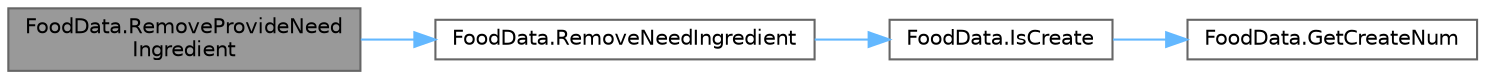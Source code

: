 digraph "FoodData.RemoveProvideNeedIngredient"
{
 // LATEX_PDF_SIZE
  bgcolor="transparent";
  edge [fontname=Helvetica,fontsize=10,labelfontname=Helvetica,labelfontsize=10];
  node [fontname=Helvetica,fontsize=10,shape=box,height=0.2,width=0.4];
  rankdir="LR";
  Node1 [id="Node000001",label="FoodData.RemoveProvideNeed\lIngredient",height=0.2,width=0.4,color="gray40", fillcolor="grey60", style="filled", fontcolor="black",tooltip="既存の料理をポケットから取り除く 取り除けなかった場合は食材を取り除く"];
  Node1 -> Node2 [id="edge1_Node000001_Node000002",color="steelblue1",style="solid",tooltip=" "];
  Node2 [id="Node000002",label="FoodData.RemoveNeedIngredient",height=0.2,width=0.4,color="grey40", fillcolor="white", style="filled",URL="$class_food_data.html#ad94e515474db8372d16ac372c5e785ec",tooltip="必要食材をポケットから取り除く"];
  Node2 -> Node3 [id="edge2_Node000002_Node000003",color="steelblue1",style="solid",tooltip=" "];
  Node3 [id="Node000003",label="FoodData.IsCreate",height=0.2,width=0.4,color="grey40", fillcolor="white", style="filled",URL="$class_food_data.html#ae8403377fa7d3c4fe82ebb003d562a4f",tooltip="引数料理が作成できるか確認するメソッド"];
  Node3 -> Node4 [id="edge3_Node000003_Node000004",color="steelblue1",style="solid",tooltip=" "];
  Node4 [id="Node000004",label="FoodData.GetCreateNum",height=0.2,width=0.4,color="grey40", fillcolor="white", style="filled",URL="$class_food_data.html#afeebe5f74b9700c3c74f242e680b8754",tooltip="引数料理が作成できる数を確認するメソッド"];
}
